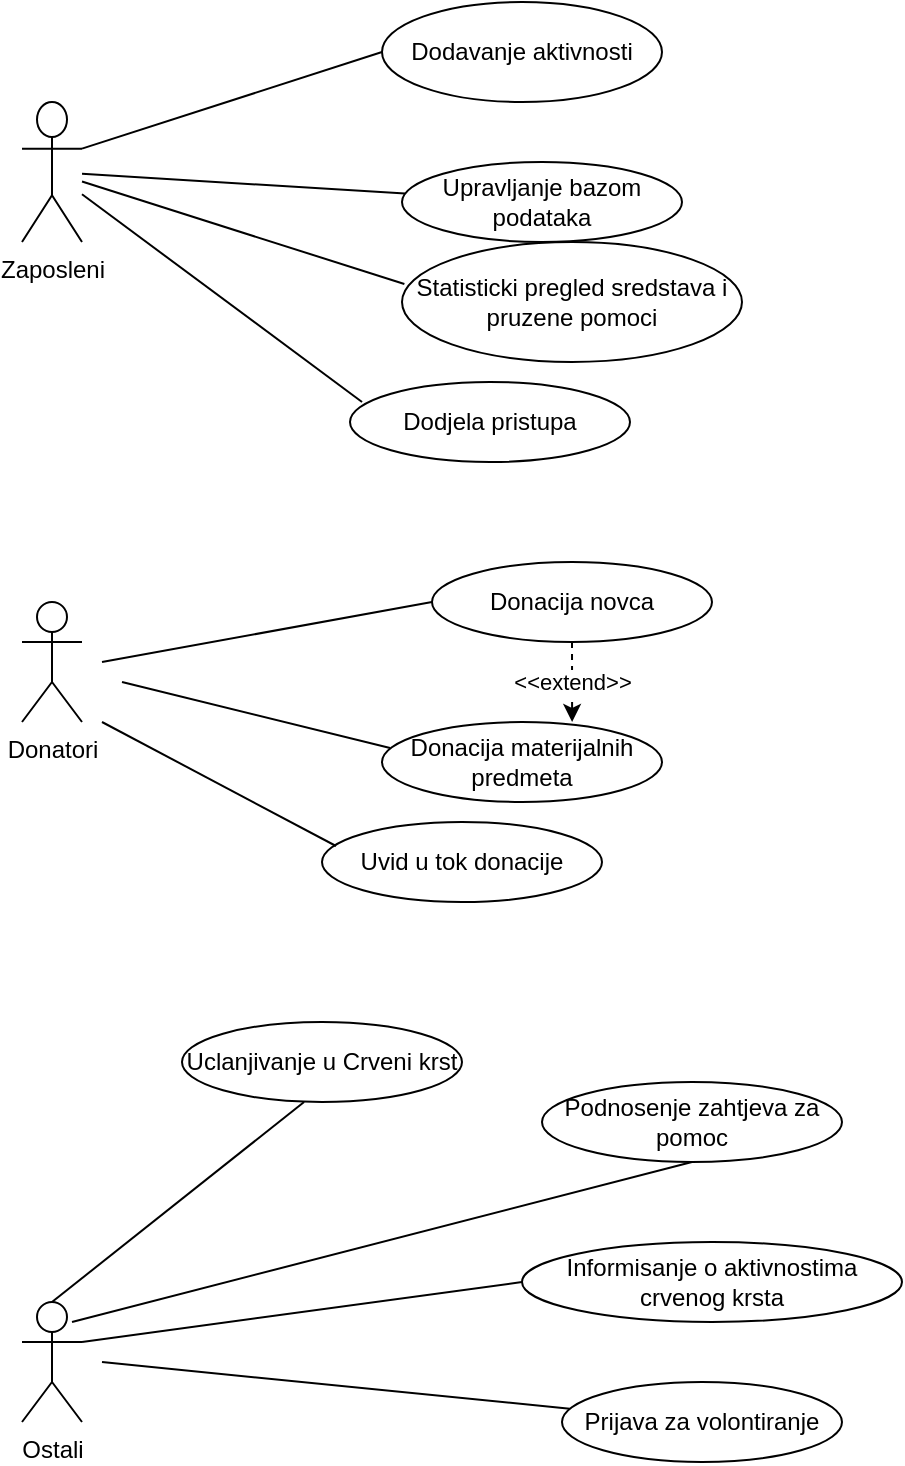 <mxfile version="16.1.4" type="device"><diagram id="b_-nomj945LsFNw2-4T4" name="Page-1"><mxGraphModel dx="868" dy="482" grid="1" gridSize="10" guides="1" tooltips="1" connect="1" arrows="1" fold="1" page="1" pageScale="1" pageWidth="827" pageHeight="1169" math="0" shadow="0"><root><mxCell id="0"/><mxCell id="1" parent="0"/><mxCell id="_lvzL-2vOOixwhGVzUqb-1" value="Zaposleni" style="shape=umlActor;verticalLabelPosition=bottom;verticalAlign=top;html=1;outlineConnect=0;fillOpacity=100;" vertex="1" parent="1"><mxGeometry x="110" y="60" width="30" height="70" as="geometry"/></mxCell><mxCell id="_lvzL-2vOOixwhGVzUqb-7" value="Donatori" style="shape=umlActor;verticalLabelPosition=bottom;verticalAlign=top;html=1;outlineConnect=0;" vertex="1" parent="1"><mxGeometry x="110" y="310" width="30" height="60" as="geometry"/></mxCell><mxCell id="_lvzL-2vOOixwhGVzUqb-8" value="Ostali" style="shape=umlActor;verticalLabelPosition=bottom;verticalAlign=top;html=1;outlineConnect=0;" vertex="1" parent="1"><mxGeometry x="110" y="660" width="30" height="60" as="geometry"/></mxCell><mxCell id="_lvzL-2vOOixwhGVzUqb-12" value="Dodavanje aktivnosti" style="ellipse;whiteSpace=wrap;html=1;" vertex="1" parent="1"><mxGeometry x="290" y="10" width="140" height="50" as="geometry"/></mxCell><mxCell id="_lvzL-2vOOixwhGVzUqb-14" value="" style="endArrow=none;html=1;rounded=0;entryX=0;entryY=0.5;entryDx=0;entryDy=0;exitX=1;exitY=0.333;exitDx=0;exitDy=0;exitPerimeter=0;" edge="1" parent="1" source="_lvzL-2vOOixwhGVzUqb-1" target="_lvzL-2vOOixwhGVzUqb-12"><mxGeometry width="50" height="50" relative="1" as="geometry"><mxPoint x="390" y="220" as="sourcePoint"/><mxPoint x="440" y="170" as="targetPoint"/></mxGeometry></mxCell><mxCell id="_lvzL-2vOOixwhGVzUqb-15" value="Upravljanje bazom podataka" style="ellipse;whiteSpace=wrap;html=1;" vertex="1" parent="1"><mxGeometry x="300" y="90" width="140" height="40" as="geometry"/></mxCell><mxCell id="_lvzL-2vOOixwhGVzUqb-18" value="" style="endArrow=none;html=1;rounded=0;" edge="1" parent="1" source="_lvzL-2vOOixwhGVzUqb-1" target="_lvzL-2vOOixwhGVzUqb-15"><mxGeometry width="50" height="50" relative="1" as="geometry"><mxPoint x="150" y="93.333" as="sourcePoint"/><mxPoint x="320" y="45" as="targetPoint"/></mxGeometry></mxCell><mxCell id="_lvzL-2vOOixwhGVzUqb-19" value="Statisticki pregled sredstava i pruzene pomoci" style="ellipse;whiteSpace=wrap;html=1;" vertex="1" parent="1"><mxGeometry x="300" y="130" width="170" height="60" as="geometry"/></mxCell><mxCell id="_lvzL-2vOOixwhGVzUqb-20" value="" style="endArrow=none;html=1;rounded=0;entryX=0.007;entryY=0.35;entryDx=0;entryDy=0;entryPerimeter=0;" edge="1" parent="1" source="_lvzL-2vOOixwhGVzUqb-1" target="_lvzL-2vOOixwhGVzUqb-19"><mxGeometry width="50" height="50" relative="1" as="geometry"><mxPoint x="150" y="105.882" as="sourcePoint"/><mxPoint x="321.438" y="115.967" as="targetPoint"/></mxGeometry></mxCell><mxCell id="_lvzL-2vOOixwhGVzUqb-21" value="Dodjela pristupa" style="ellipse;whiteSpace=wrap;html=1;" vertex="1" parent="1"><mxGeometry x="274" y="200" width="140" height="40" as="geometry"/></mxCell><mxCell id="_lvzL-2vOOixwhGVzUqb-22" value="" style="endArrow=none;html=1;rounded=0;entryX=0.043;entryY=0.25;entryDx=0;entryDy=0;entryPerimeter=0;" edge="1" parent="1" source="_lvzL-2vOOixwhGVzUqb-1" target="_lvzL-2vOOixwhGVzUqb-21"><mxGeometry width="50" height="50" relative="1" as="geometry"><mxPoint x="150" y="110.029" as="sourcePoint"/><mxPoint x="310.98" y="164" as="targetPoint"/></mxGeometry></mxCell><mxCell id="_lvzL-2vOOixwhGVzUqb-26" value="Donacija novca" style="ellipse;whiteSpace=wrap;html=1;" vertex="1" parent="1"><mxGeometry x="315" y="290" width="140" height="40" as="geometry"/></mxCell><mxCell id="_lvzL-2vOOixwhGVzUqb-27" value="Podnosenje zahtjeva za pomoc" style="ellipse;whiteSpace=wrap;html=1;" vertex="1" parent="1"><mxGeometry x="370" y="550" width="150" height="40" as="geometry"/></mxCell><mxCell id="_lvzL-2vOOixwhGVzUqb-31" value="" style="endArrow=none;html=1;rounded=0;entryX=0;entryY=0.5;entryDx=0;entryDy=0;" edge="1" parent="1" target="_lvzL-2vOOixwhGVzUqb-26"><mxGeometry width="50" height="50" relative="1" as="geometry"><mxPoint x="150" y="340" as="sourcePoint"/><mxPoint x="440" y="370" as="targetPoint"/></mxGeometry></mxCell><mxCell id="_lvzL-2vOOixwhGVzUqb-34" value="Donacija materijalnih predmeta" style="ellipse;whiteSpace=wrap;html=1;" vertex="1" parent="1"><mxGeometry x="290" y="370" width="140" height="40" as="geometry"/></mxCell><mxCell id="_lvzL-2vOOixwhGVzUqb-35" value="" style="endArrow=none;html=1;rounded=0;entryX=0.029;entryY=0.325;entryDx=0;entryDy=0;entryPerimeter=0;" edge="1" parent="1" target="_lvzL-2vOOixwhGVzUqb-34"><mxGeometry width="50" height="50" relative="1" as="geometry"><mxPoint x="160" y="350" as="sourcePoint"/><mxPoint x="390" y="350" as="targetPoint"/></mxGeometry></mxCell><mxCell id="_lvzL-2vOOixwhGVzUqb-37" value="Uvid u tok donacije" style="ellipse;whiteSpace=wrap;html=1;" vertex="1" parent="1"><mxGeometry x="260" y="420" width="140" height="40" as="geometry"/></mxCell><mxCell id="_lvzL-2vOOixwhGVzUqb-38" value="" style="endArrow=none;html=1;rounded=0;entryX=0.05;entryY=0.3;entryDx=0;entryDy=0;entryPerimeter=0;" edge="1" parent="1" target="_lvzL-2vOOixwhGVzUqb-37"><mxGeometry width="50" height="50" relative="1" as="geometry"><mxPoint x="150" y="370" as="sourcePoint"/><mxPoint x="304.06" y="393" as="targetPoint"/></mxGeometry></mxCell><mxCell id="_lvzL-2vOOixwhGVzUqb-41" value="Uclanjivanje u Crveni krst" style="ellipse;whiteSpace=wrap;html=1;" vertex="1" parent="1"><mxGeometry x="190" y="520" width="140" height="40" as="geometry"/></mxCell><mxCell id="_lvzL-2vOOixwhGVzUqb-43" value="" style="endArrow=none;html=1;rounded=0;entryX=0.436;entryY=1;entryDx=0;entryDy=0;entryPerimeter=0;exitX=0.5;exitY=0;exitDx=0;exitDy=0;exitPerimeter=0;" edge="1" parent="1" source="_lvzL-2vOOixwhGVzUqb-8" target="_lvzL-2vOOixwhGVzUqb-41"><mxGeometry width="50" height="50" relative="1" as="geometry"><mxPoint x="390" y="650" as="sourcePoint"/><mxPoint x="440" y="600" as="targetPoint"/></mxGeometry></mxCell><mxCell id="_lvzL-2vOOixwhGVzUqb-44" value="" style="endArrow=none;html=1;rounded=0;entryX=0.5;entryY=1;entryDx=0;entryDy=0;exitX=0.5;exitY=0;exitDx=0;exitDy=0;exitPerimeter=0;" edge="1" parent="1" target="_lvzL-2vOOixwhGVzUqb-27"><mxGeometry width="50" height="50" relative="1" as="geometry"><mxPoint x="135" y="670" as="sourcePoint"/><mxPoint x="261.04" y="570" as="targetPoint"/></mxGeometry></mxCell><mxCell id="_lvzL-2vOOixwhGVzUqb-45" value="Informisanje o aktivnostima crvenog krsta" style="ellipse;whiteSpace=wrap;html=1;" vertex="1" parent="1"><mxGeometry x="360" y="630" width="190" height="40" as="geometry"/></mxCell><mxCell id="_lvzL-2vOOixwhGVzUqb-46" value="" style="endArrow=none;html=1;rounded=0;entryX=0;entryY=0.5;entryDx=0;entryDy=0;exitX=1;exitY=0.333;exitDx=0;exitDy=0;exitPerimeter=0;" edge="1" parent="1" source="_lvzL-2vOOixwhGVzUqb-8" target="_lvzL-2vOOixwhGVzUqb-45"><mxGeometry width="50" height="50" relative="1" as="geometry"><mxPoint x="135" y="670" as="sourcePoint"/><mxPoint x="261.04" y="570" as="targetPoint"/></mxGeometry></mxCell><mxCell id="_lvzL-2vOOixwhGVzUqb-48" value="Prijava za volontiranje" style="ellipse;whiteSpace=wrap;html=1;" vertex="1" parent="1"><mxGeometry x="380" y="700" width="140" height="40" as="geometry"/></mxCell><mxCell id="_lvzL-2vOOixwhGVzUqb-51" value="" style="endArrow=none;html=1;rounded=0;exitX=1;exitY=0.333;exitDx=0;exitDy=0;exitPerimeter=0;" edge="1" parent="1" target="_lvzL-2vOOixwhGVzUqb-48"><mxGeometry width="50" height="50" relative="1" as="geometry"><mxPoint x="150" y="690" as="sourcePoint"/><mxPoint x="370" y="660" as="targetPoint"/></mxGeometry></mxCell><mxCell id="_lvzL-2vOOixwhGVzUqb-60" value="&amp;lt;&amp;lt;extend&amp;gt;&amp;gt;" style="endArrow=classic;html=1;rounded=0;exitX=0.5;exitY=1;exitDx=0;exitDy=0;entryX=0.679;entryY=0;entryDx=0;entryDy=0;entryPerimeter=0;dashed=1;" edge="1" parent="1" source="_lvzL-2vOOixwhGVzUqb-26" target="_lvzL-2vOOixwhGVzUqb-34"><mxGeometry width="50" height="50" relative="1" as="geometry"><mxPoint x="390" y="390" as="sourcePoint"/><mxPoint x="440" y="340" as="targetPoint"/></mxGeometry></mxCell></root></mxGraphModel></diagram></mxfile>